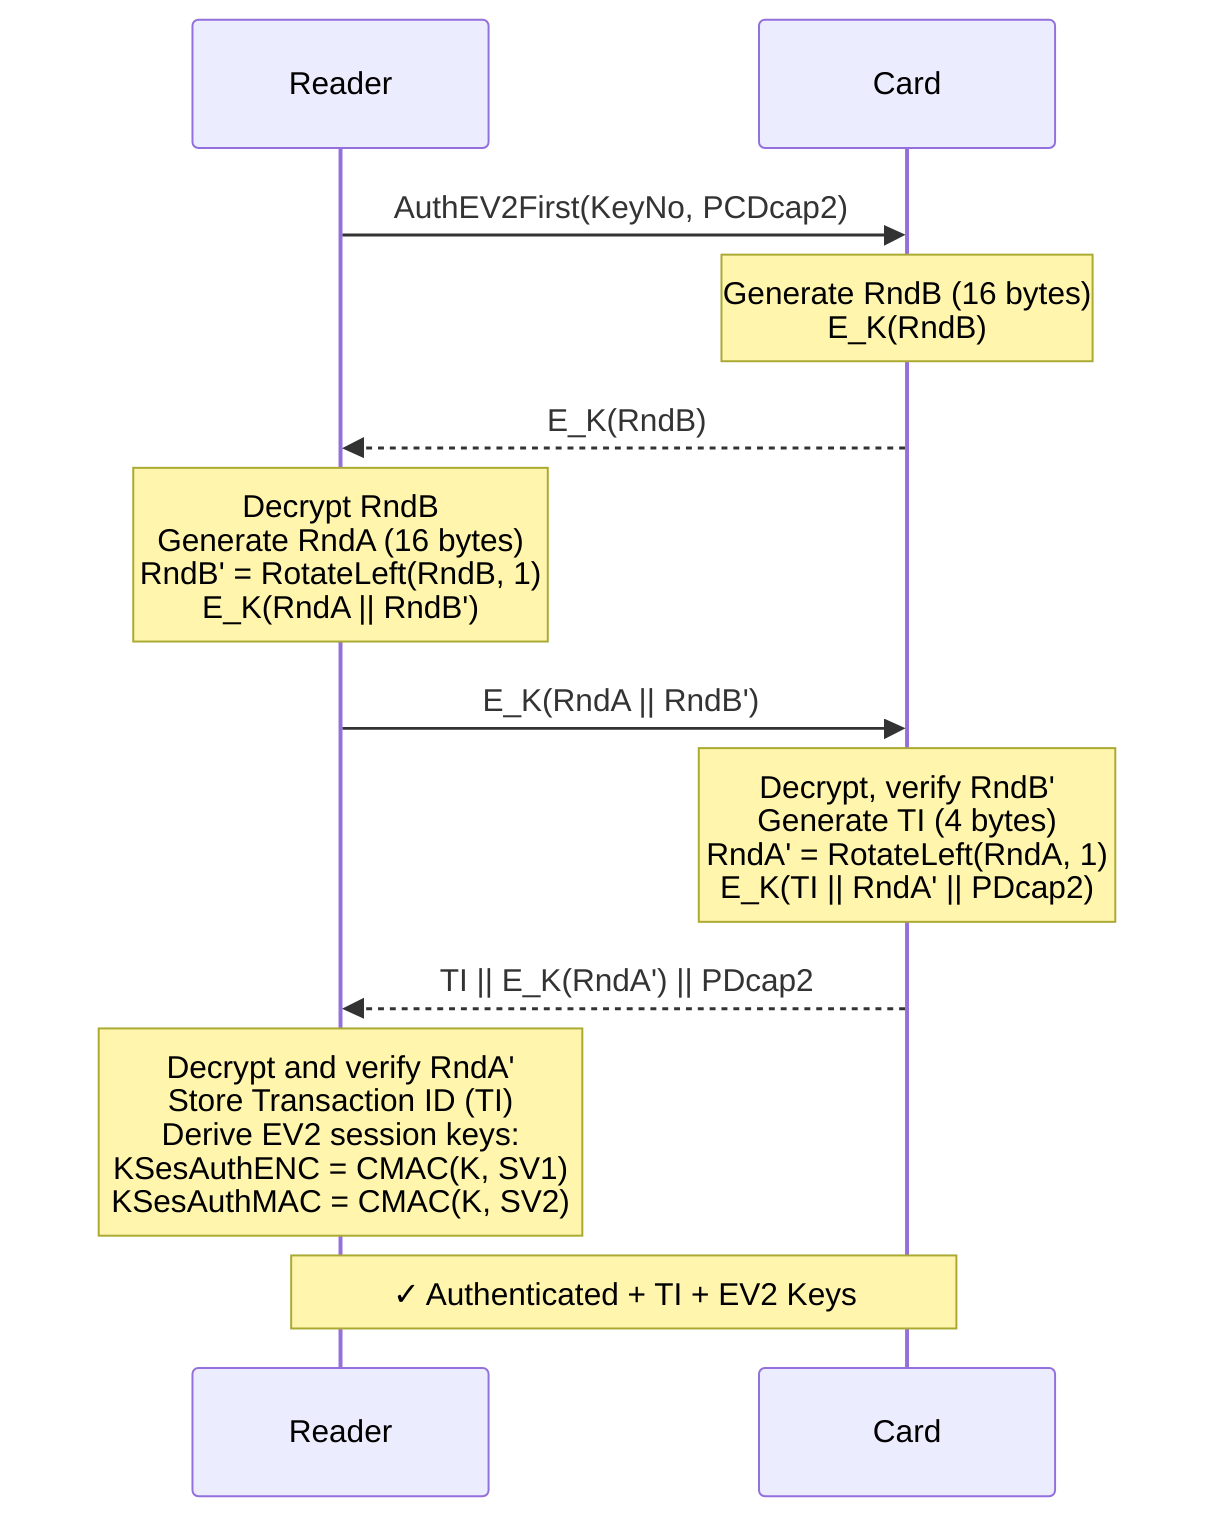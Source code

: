 sequenceDiagram
    participant Reader
    participant Card

    Reader->>Card: AuthEV2First(KeyNo, PCDcap2)
    Note over Card: Generate RndB (16 bytes)<br/>E_K(RndB)
    Card-->>Reader: E_K(RndB)

    Note over Reader: Decrypt RndB<br/>Generate RndA (16 bytes)<br/>RndB' = RotateLeft(RndB, 1)<br/>E_K(RndA || RndB')
    Reader->>Card: E_K(RndA || RndB')

    Note over Card: Decrypt, verify RndB'<br/>Generate TI (4 bytes)<br/>RndA' = RotateLeft(RndA, 1)<br/>E_K(TI || RndA' || PDcap2)
    Card-->>Reader: TI || E_K(RndA') || PDcap2

    Note over Reader: Decrypt and verify RndA'<br/>Store Transaction ID (TI)<br/>Derive EV2 session keys:<br/>KSesAuthENC = CMAC(K, SV1)<br/>KSesAuthMAC = CMAC(K, SV2)
    Note over Reader,Card: ✓ Authenticated + TI + EV2 Keys